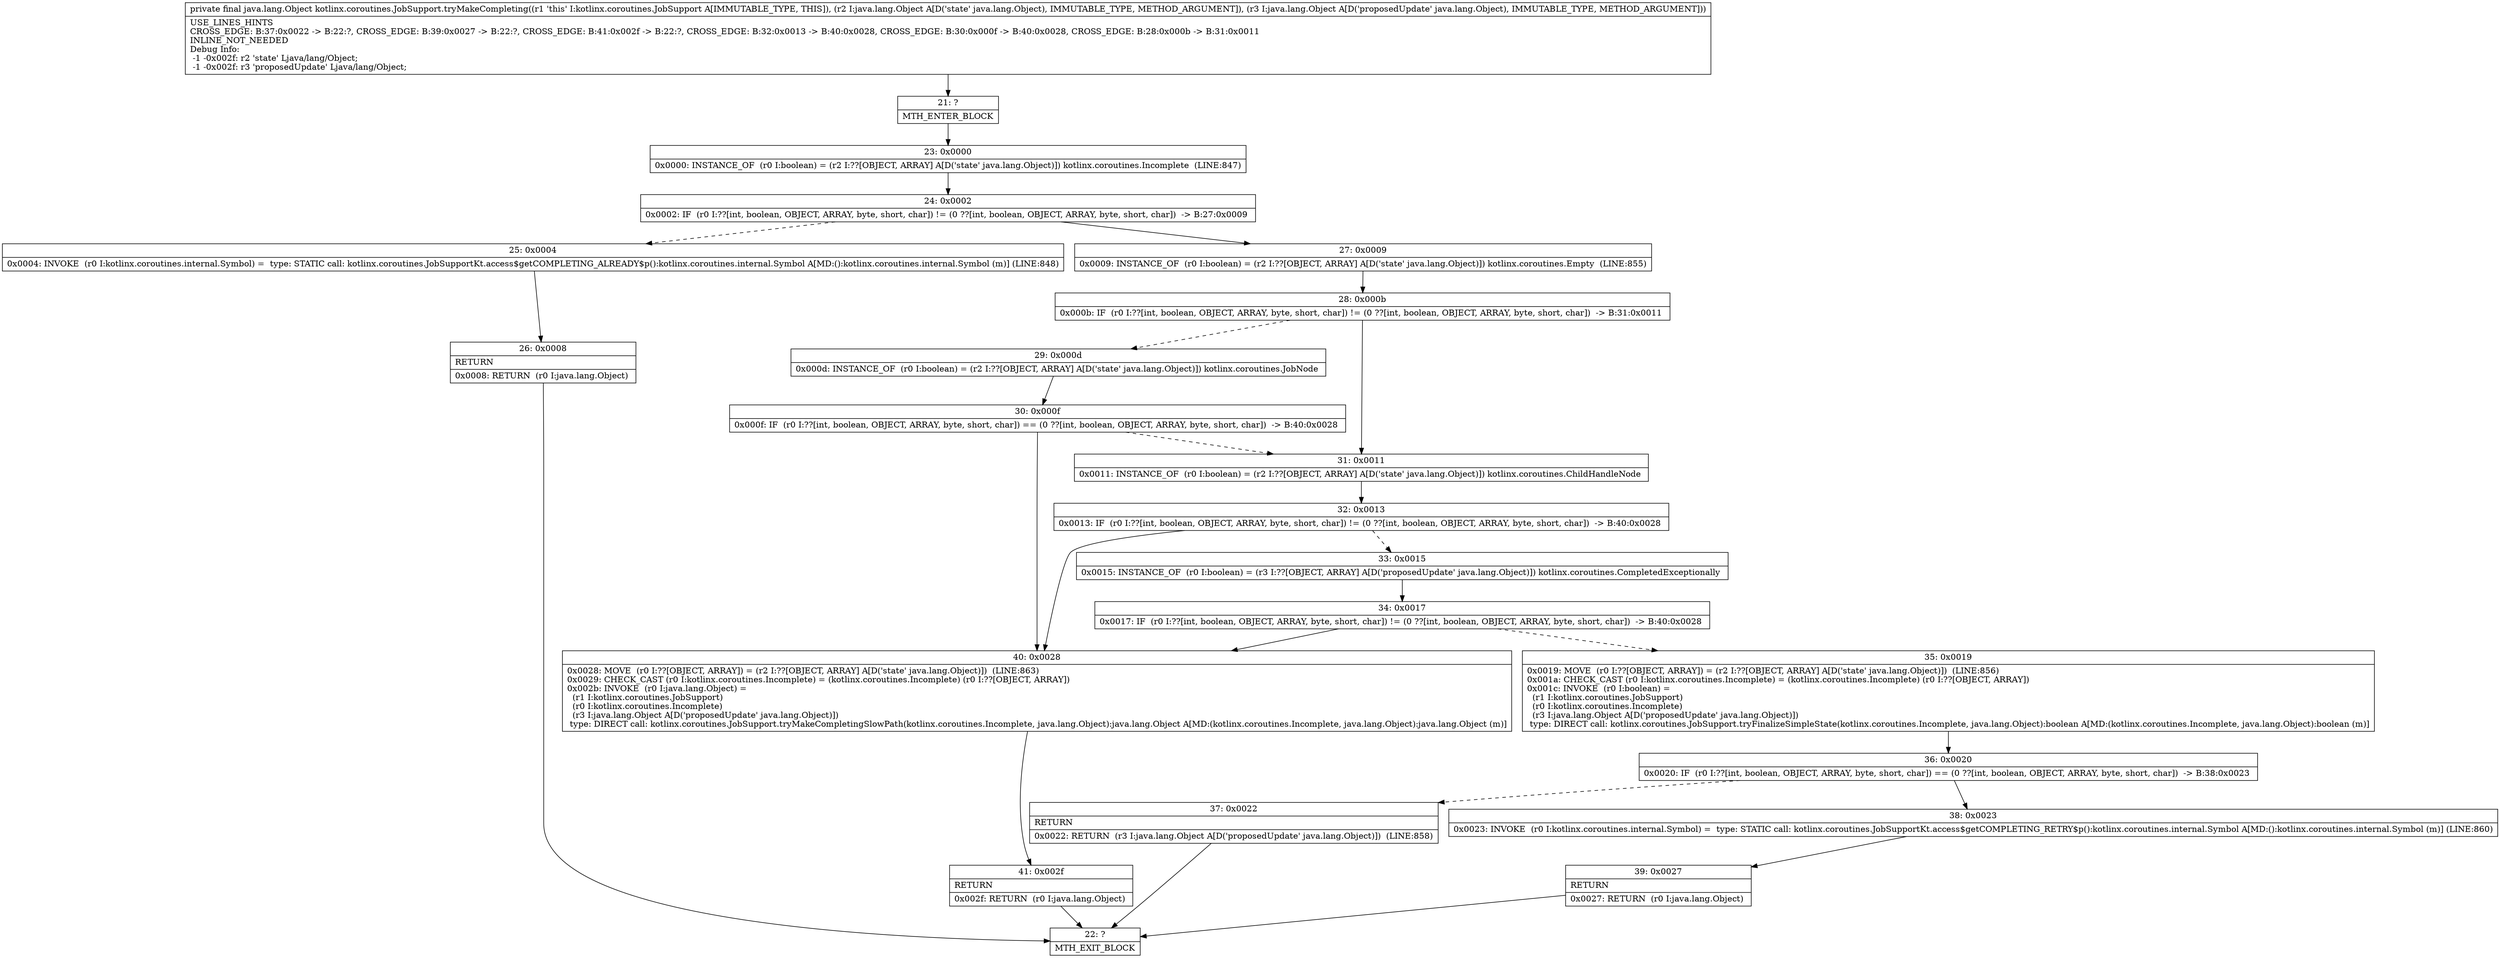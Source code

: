 digraph "CFG forkotlinx.coroutines.JobSupport.tryMakeCompleting(Ljava\/lang\/Object;Ljava\/lang\/Object;)Ljava\/lang\/Object;" {
Node_21 [shape=record,label="{21\:\ ?|MTH_ENTER_BLOCK\l}"];
Node_23 [shape=record,label="{23\:\ 0x0000|0x0000: INSTANCE_OF  (r0 I:boolean) = (r2 I:??[OBJECT, ARRAY] A[D('state' java.lang.Object)]) kotlinx.coroutines.Incomplete  (LINE:847)\l}"];
Node_24 [shape=record,label="{24\:\ 0x0002|0x0002: IF  (r0 I:??[int, boolean, OBJECT, ARRAY, byte, short, char]) != (0 ??[int, boolean, OBJECT, ARRAY, byte, short, char])  \-\> B:27:0x0009 \l}"];
Node_25 [shape=record,label="{25\:\ 0x0004|0x0004: INVOKE  (r0 I:kotlinx.coroutines.internal.Symbol) =  type: STATIC call: kotlinx.coroutines.JobSupportKt.access$getCOMPLETING_ALREADY$p():kotlinx.coroutines.internal.Symbol A[MD:():kotlinx.coroutines.internal.Symbol (m)] (LINE:848)\l}"];
Node_26 [shape=record,label="{26\:\ 0x0008|RETURN\l|0x0008: RETURN  (r0 I:java.lang.Object) \l}"];
Node_22 [shape=record,label="{22\:\ ?|MTH_EXIT_BLOCK\l}"];
Node_27 [shape=record,label="{27\:\ 0x0009|0x0009: INSTANCE_OF  (r0 I:boolean) = (r2 I:??[OBJECT, ARRAY] A[D('state' java.lang.Object)]) kotlinx.coroutines.Empty  (LINE:855)\l}"];
Node_28 [shape=record,label="{28\:\ 0x000b|0x000b: IF  (r0 I:??[int, boolean, OBJECT, ARRAY, byte, short, char]) != (0 ??[int, boolean, OBJECT, ARRAY, byte, short, char])  \-\> B:31:0x0011 \l}"];
Node_29 [shape=record,label="{29\:\ 0x000d|0x000d: INSTANCE_OF  (r0 I:boolean) = (r2 I:??[OBJECT, ARRAY] A[D('state' java.lang.Object)]) kotlinx.coroutines.JobNode \l}"];
Node_30 [shape=record,label="{30\:\ 0x000f|0x000f: IF  (r0 I:??[int, boolean, OBJECT, ARRAY, byte, short, char]) == (0 ??[int, boolean, OBJECT, ARRAY, byte, short, char])  \-\> B:40:0x0028 \l}"];
Node_40 [shape=record,label="{40\:\ 0x0028|0x0028: MOVE  (r0 I:??[OBJECT, ARRAY]) = (r2 I:??[OBJECT, ARRAY] A[D('state' java.lang.Object)])  (LINE:863)\l0x0029: CHECK_CAST (r0 I:kotlinx.coroutines.Incomplete) = (kotlinx.coroutines.Incomplete) (r0 I:??[OBJECT, ARRAY]) \l0x002b: INVOKE  (r0 I:java.lang.Object) = \l  (r1 I:kotlinx.coroutines.JobSupport)\l  (r0 I:kotlinx.coroutines.Incomplete)\l  (r3 I:java.lang.Object A[D('proposedUpdate' java.lang.Object)])\l type: DIRECT call: kotlinx.coroutines.JobSupport.tryMakeCompletingSlowPath(kotlinx.coroutines.Incomplete, java.lang.Object):java.lang.Object A[MD:(kotlinx.coroutines.Incomplete, java.lang.Object):java.lang.Object (m)]\l}"];
Node_41 [shape=record,label="{41\:\ 0x002f|RETURN\l|0x002f: RETURN  (r0 I:java.lang.Object) \l}"];
Node_31 [shape=record,label="{31\:\ 0x0011|0x0011: INSTANCE_OF  (r0 I:boolean) = (r2 I:??[OBJECT, ARRAY] A[D('state' java.lang.Object)]) kotlinx.coroutines.ChildHandleNode \l}"];
Node_32 [shape=record,label="{32\:\ 0x0013|0x0013: IF  (r0 I:??[int, boolean, OBJECT, ARRAY, byte, short, char]) != (0 ??[int, boolean, OBJECT, ARRAY, byte, short, char])  \-\> B:40:0x0028 \l}"];
Node_33 [shape=record,label="{33\:\ 0x0015|0x0015: INSTANCE_OF  (r0 I:boolean) = (r3 I:??[OBJECT, ARRAY] A[D('proposedUpdate' java.lang.Object)]) kotlinx.coroutines.CompletedExceptionally \l}"];
Node_34 [shape=record,label="{34\:\ 0x0017|0x0017: IF  (r0 I:??[int, boolean, OBJECT, ARRAY, byte, short, char]) != (0 ??[int, boolean, OBJECT, ARRAY, byte, short, char])  \-\> B:40:0x0028 \l}"];
Node_35 [shape=record,label="{35\:\ 0x0019|0x0019: MOVE  (r0 I:??[OBJECT, ARRAY]) = (r2 I:??[OBJECT, ARRAY] A[D('state' java.lang.Object)])  (LINE:856)\l0x001a: CHECK_CAST (r0 I:kotlinx.coroutines.Incomplete) = (kotlinx.coroutines.Incomplete) (r0 I:??[OBJECT, ARRAY]) \l0x001c: INVOKE  (r0 I:boolean) = \l  (r1 I:kotlinx.coroutines.JobSupport)\l  (r0 I:kotlinx.coroutines.Incomplete)\l  (r3 I:java.lang.Object A[D('proposedUpdate' java.lang.Object)])\l type: DIRECT call: kotlinx.coroutines.JobSupport.tryFinalizeSimpleState(kotlinx.coroutines.Incomplete, java.lang.Object):boolean A[MD:(kotlinx.coroutines.Incomplete, java.lang.Object):boolean (m)]\l}"];
Node_36 [shape=record,label="{36\:\ 0x0020|0x0020: IF  (r0 I:??[int, boolean, OBJECT, ARRAY, byte, short, char]) == (0 ??[int, boolean, OBJECT, ARRAY, byte, short, char])  \-\> B:38:0x0023 \l}"];
Node_37 [shape=record,label="{37\:\ 0x0022|RETURN\l|0x0022: RETURN  (r3 I:java.lang.Object A[D('proposedUpdate' java.lang.Object)])  (LINE:858)\l}"];
Node_38 [shape=record,label="{38\:\ 0x0023|0x0023: INVOKE  (r0 I:kotlinx.coroutines.internal.Symbol) =  type: STATIC call: kotlinx.coroutines.JobSupportKt.access$getCOMPLETING_RETRY$p():kotlinx.coroutines.internal.Symbol A[MD:():kotlinx.coroutines.internal.Symbol (m)] (LINE:860)\l}"];
Node_39 [shape=record,label="{39\:\ 0x0027|RETURN\l|0x0027: RETURN  (r0 I:java.lang.Object) \l}"];
MethodNode[shape=record,label="{private final java.lang.Object kotlinx.coroutines.JobSupport.tryMakeCompleting((r1 'this' I:kotlinx.coroutines.JobSupport A[IMMUTABLE_TYPE, THIS]), (r2 I:java.lang.Object A[D('state' java.lang.Object), IMMUTABLE_TYPE, METHOD_ARGUMENT]), (r3 I:java.lang.Object A[D('proposedUpdate' java.lang.Object), IMMUTABLE_TYPE, METHOD_ARGUMENT]))  | USE_LINES_HINTS\lCROSS_EDGE: B:37:0x0022 \-\> B:22:?, CROSS_EDGE: B:39:0x0027 \-\> B:22:?, CROSS_EDGE: B:41:0x002f \-\> B:22:?, CROSS_EDGE: B:32:0x0013 \-\> B:40:0x0028, CROSS_EDGE: B:30:0x000f \-\> B:40:0x0028, CROSS_EDGE: B:28:0x000b \-\> B:31:0x0011\lINLINE_NOT_NEEDED\lDebug Info:\l  \-1 \-0x002f: r2 'state' Ljava\/lang\/Object;\l  \-1 \-0x002f: r3 'proposedUpdate' Ljava\/lang\/Object;\l}"];
MethodNode -> Node_21;Node_21 -> Node_23;
Node_23 -> Node_24;
Node_24 -> Node_25[style=dashed];
Node_24 -> Node_27;
Node_25 -> Node_26;
Node_26 -> Node_22;
Node_27 -> Node_28;
Node_28 -> Node_29[style=dashed];
Node_28 -> Node_31;
Node_29 -> Node_30;
Node_30 -> Node_31[style=dashed];
Node_30 -> Node_40;
Node_40 -> Node_41;
Node_41 -> Node_22;
Node_31 -> Node_32;
Node_32 -> Node_33[style=dashed];
Node_32 -> Node_40;
Node_33 -> Node_34;
Node_34 -> Node_35[style=dashed];
Node_34 -> Node_40;
Node_35 -> Node_36;
Node_36 -> Node_37[style=dashed];
Node_36 -> Node_38;
Node_37 -> Node_22;
Node_38 -> Node_39;
Node_39 -> Node_22;
}

